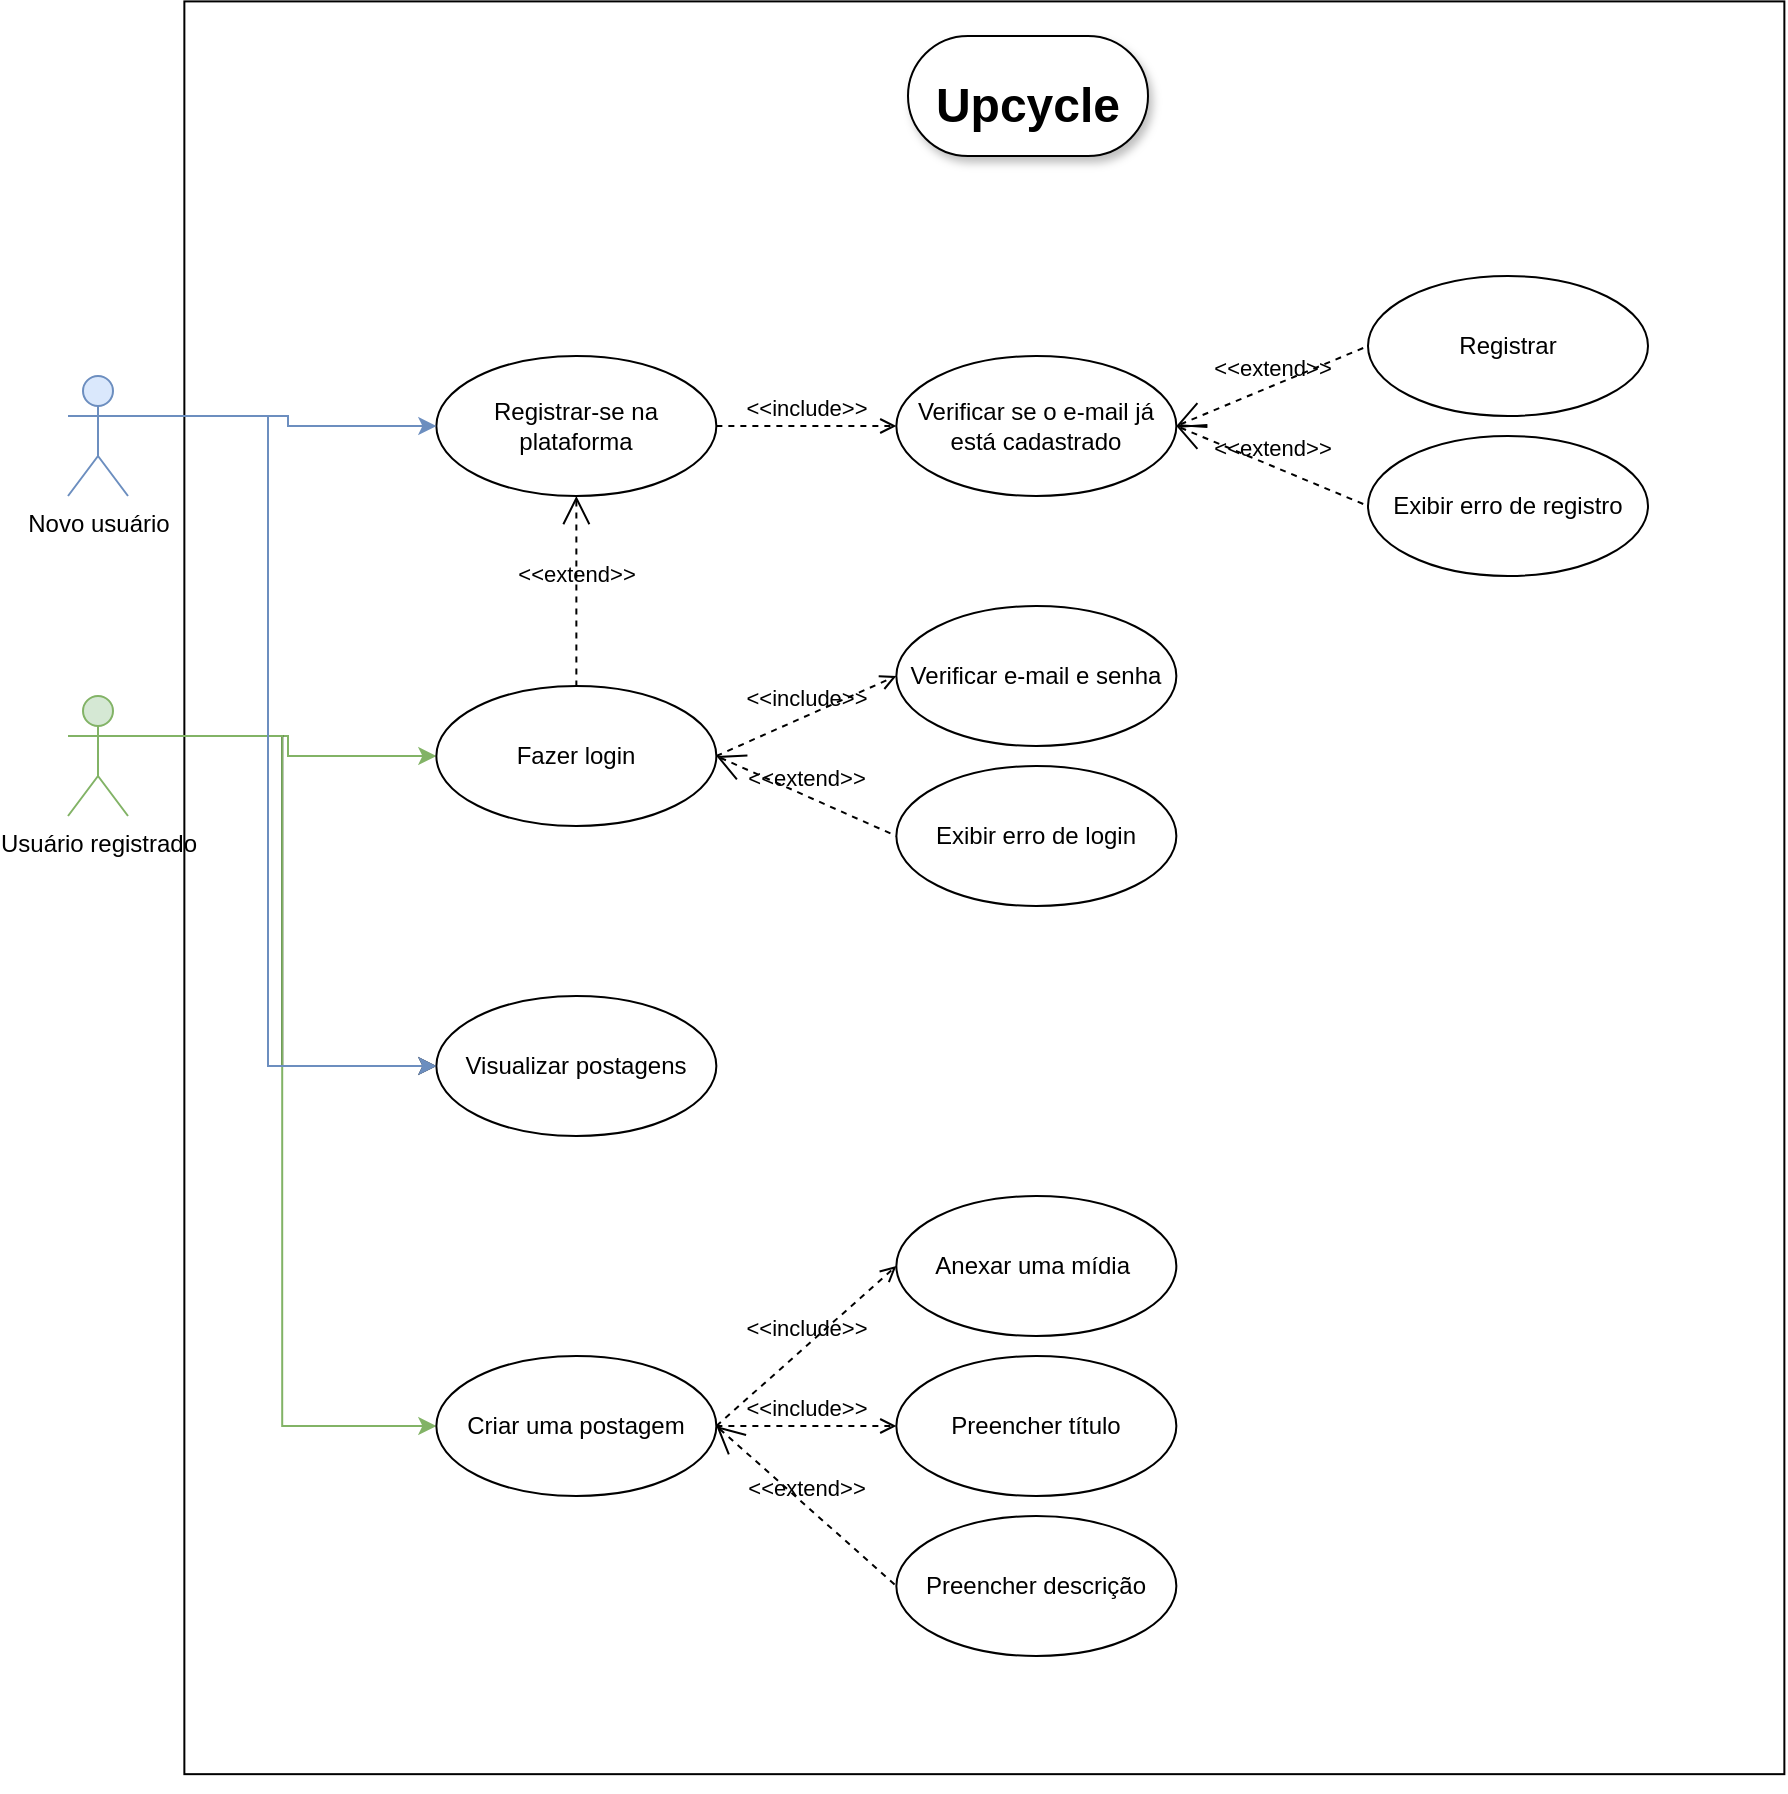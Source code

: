 <mxfile version="21.8.0" type="github">
  <diagram name="Página-1" id="wmQGnAtlhjvPev7mij_-">
    <mxGraphModel dx="2620" dy="6833" grid="1" gridSize="10" guides="1" tooltips="1" connect="1" arrows="1" fold="1" page="1" pageScale="1" pageWidth="827" pageHeight="1169" background="none" math="0" shadow="0">
      <root>
        <mxCell id="0" />
        <mxCell id="1" parent="0" />
        <mxCell id="MYU6yCrXBDL0Uznk9kQ3-2" value="" style="rounded=0;whiteSpace=wrap;html=1;rotation=-90;fillColor=#FFFFFF;" vertex="1" parent="1">
          <mxGeometry x="24.99" y="-4674.11" width="886.38" height="800" as="geometry" />
        </mxCell>
        <mxCell id="MYU6yCrXBDL0Uznk9kQ3-11" style="edgeStyle=orthogonalEdgeStyle;rounded=0;orthogonalLoop=1;jettySize=auto;html=1;exitX=1;exitY=0.333;exitDx=0;exitDy=0;exitPerimeter=0;entryX=0;entryY=0.5;entryDx=0;entryDy=0;fillColor=#d5e8d4;strokeColor=#82b366;" edge="1" parent="1" source="MYU6yCrXBDL0Uznk9kQ3-4" target="MYU6yCrXBDL0Uznk9kQ3-5">
          <mxGeometry relative="1" as="geometry">
            <Array as="points">
              <mxPoint x="120" y="-4350" />
              <mxPoint x="120" y="-4340" />
            </Array>
          </mxGeometry>
        </mxCell>
        <mxCell id="MYU6yCrXBDL0Uznk9kQ3-12" style="edgeStyle=orthogonalEdgeStyle;rounded=0;orthogonalLoop=1;jettySize=auto;html=1;exitX=1;exitY=0.333;exitDx=0;exitDy=0;exitPerimeter=0;entryX=0;entryY=0.5;entryDx=0;entryDy=0;" edge="1" parent="1" source="MYU6yCrXBDL0Uznk9kQ3-4" target="MYU6yCrXBDL0Uznk9kQ3-7">
          <mxGeometry relative="1" as="geometry" />
        </mxCell>
        <mxCell id="MYU6yCrXBDL0Uznk9kQ3-13" style="edgeStyle=orthogonalEdgeStyle;rounded=0;orthogonalLoop=1;jettySize=auto;html=1;exitX=1;exitY=0.333;exitDx=0;exitDy=0;exitPerimeter=0;entryX=0;entryY=0.5;entryDx=0;entryDy=0;fillColor=#d5e8d4;strokeColor=#82b366;" edge="1" parent="1" source="MYU6yCrXBDL0Uznk9kQ3-4" target="MYU6yCrXBDL0Uznk9kQ3-8">
          <mxGeometry relative="1" as="geometry" />
        </mxCell>
        <mxCell id="MYU6yCrXBDL0Uznk9kQ3-4" value="Usuário registrado" style="shape=umlActor;html=1;verticalLabelPosition=bottom;verticalAlign=top;align=center;fillColor=#d5e8d4;strokeColor=#82b366;" vertex="1" parent="1">
          <mxGeometry x="10" y="-4370" width="30" height="60" as="geometry" />
        </mxCell>
        <mxCell id="MYU6yCrXBDL0Uznk9kQ3-5" value="Fazer login" style="ellipse;whiteSpace=wrap;html=1;" vertex="1" parent="1">
          <mxGeometry x="194.18" y="-4375" width="140" height="70" as="geometry" />
        </mxCell>
        <mxCell id="MYU6yCrXBDL0Uznk9kQ3-7" value="Visualizar postagens" style="ellipse;whiteSpace=wrap;html=1;" vertex="1" parent="1">
          <mxGeometry x="194.18" y="-4220" width="140" height="70" as="geometry" />
        </mxCell>
        <mxCell id="MYU6yCrXBDL0Uznk9kQ3-8" value="Criar uma postagem" style="ellipse;whiteSpace=wrap;html=1;" vertex="1" parent="1">
          <mxGeometry x="194.18" y="-4040" width="140" height="70" as="geometry" />
        </mxCell>
        <mxCell id="MYU6yCrXBDL0Uznk9kQ3-9" value="Registrar-se na plataforma" style="ellipse;whiteSpace=wrap;html=1;" vertex="1" parent="1">
          <mxGeometry x="194.18" y="-4540" width="140" height="70" as="geometry" />
        </mxCell>
        <mxCell id="MYU6yCrXBDL0Uznk9kQ3-14" value="Verificar e-mail e senha" style="ellipse;whiteSpace=wrap;html=1;" vertex="1" parent="1">
          <mxGeometry x="424.18" y="-4415" width="140" height="70" as="geometry" />
        </mxCell>
        <mxCell id="MYU6yCrXBDL0Uznk9kQ3-15" value="Exibir erro de login" style="ellipse;whiteSpace=wrap;html=1;" vertex="1" parent="1">
          <mxGeometry x="424.18" y="-4335" width="140" height="70" as="geometry" />
        </mxCell>
        <mxCell id="MYU6yCrXBDL0Uznk9kQ3-17" value="Verificar se o e-mail já está cadastrado" style="ellipse;whiteSpace=wrap;html=1;" vertex="1" parent="1">
          <mxGeometry x="424.18" y="-4540" width="140" height="70" as="geometry" />
        </mxCell>
        <mxCell id="MYU6yCrXBDL0Uznk9kQ3-18" value="&amp;lt;&amp;lt;include&amp;gt;&amp;gt;" style="edgeStyle=none;html=1;endArrow=open;verticalAlign=bottom;dashed=1;labelBackgroundColor=none;rounded=0;entryX=0;entryY=0.5;entryDx=0;entryDy=0;exitX=1;exitY=0.5;exitDx=0;exitDy=0;" edge="1" parent="1" source="MYU6yCrXBDL0Uznk9kQ3-9" target="MYU6yCrXBDL0Uznk9kQ3-17">
          <mxGeometry width="160" relative="1" as="geometry">
            <mxPoint x="324.18" y="-4505.59" as="sourcePoint" />
            <mxPoint x="484.18" y="-4505.59" as="targetPoint" />
          </mxGeometry>
        </mxCell>
        <mxCell id="MYU6yCrXBDL0Uznk9kQ3-21" value="&amp;lt;&amp;lt;include&amp;gt;&amp;gt;" style="edgeStyle=none;html=1;endArrow=open;verticalAlign=bottom;dashed=1;labelBackgroundColor=none;rounded=0;entryX=0;entryY=0.5;entryDx=0;entryDy=0;exitX=1;exitY=0.5;exitDx=0;exitDy=0;" edge="1" parent="1" source="MYU6yCrXBDL0Uznk9kQ3-5" target="MYU6yCrXBDL0Uznk9kQ3-14">
          <mxGeometry width="160" relative="1" as="geometry">
            <mxPoint x="194.18" y="-4240" as="sourcePoint" />
            <mxPoint x="354.18" y="-4240" as="targetPoint" />
          </mxGeometry>
        </mxCell>
        <mxCell id="MYU6yCrXBDL0Uznk9kQ3-22" value="&amp;lt;&amp;lt;extend&amp;gt;&amp;gt;" style="edgeStyle=none;html=1;startArrow=open;endArrow=none;startSize=12;verticalAlign=bottom;dashed=1;labelBackgroundColor=none;rounded=0;entryX=0;entryY=0.5;entryDx=0;entryDy=0;exitX=1;exitY=0.5;exitDx=0;exitDy=0;" edge="1" parent="1" source="MYU6yCrXBDL0Uznk9kQ3-5" target="MYU6yCrXBDL0Uznk9kQ3-15">
          <mxGeometry width="160" relative="1" as="geometry">
            <mxPoint x="254.18" y="-4240" as="sourcePoint" />
            <mxPoint x="414.18" y="-4240" as="targetPoint" />
          </mxGeometry>
        </mxCell>
        <mxCell id="MYU6yCrXBDL0Uznk9kQ3-27" value="Anexar uma mídia&amp;nbsp;" style="ellipse;whiteSpace=wrap;html=1;" vertex="1" parent="1">
          <mxGeometry x="424.18" y="-4120" width="140" height="70" as="geometry" />
        </mxCell>
        <mxCell id="MYU6yCrXBDL0Uznk9kQ3-28" value="Preencher título" style="ellipse;whiteSpace=wrap;html=1;" vertex="1" parent="1">
          <mxGeometry x="424.18" y="-4040" width="140" height="70" as="geometry" />
        </mxCell>
        <mxCell id="MYU6yCrXBDL0Uznk9kQ3-29" value="&amp;lt;&amp;lt;include&amp;gt;&amp;gt;" style="edgeStyle=none;html=1;endArrow=open;verticalAlign=bottom;dashed=1;labelBackgroundColor=none;rounded=0;entryX=0;entryY=0.5;entryDx=0;entryDy=0;exitX=1;exitY=0.5;exitDx=0;exitDy=0;" edge="1" parent="1" source="MYU6yCrXBDL0Uznk9kQ3-8" target="MYU6yCrXBDL0Uznk9kQ3-27">
          <mxGeometry width="160" relative="1" as="geometry">
            <mxPoint x="204.18" y="-3870" as="sourcePoint" />
            <mxPoint x="364.18" y="-3870" as="targetPoint" />
          </mxGeometry>
        </mxCell>
        <mxCell id="MYU6yCrXBDL0Uznk9kQ3-30" value="&amp;lt;&amp;lt;include&amp;gt;&amp;gt;" style="edgeStyle=none;html=1;endArrow=open;verticalAlign=bottom;dashed=1;labelBackgroundColor=none;rounded=0;entryX=0;entryY=0.5;entryDx=0;entryDy=0;exitX=1;exitY=0.5;exitDx=0;exitDy=0;" edge="1" parent="1" source="MYU6yCrXBDL0Uznk9kQ3-8" target="MYU6yCrXBDL0Uznk9kQ3-28">
          <mxGeometry width="160" relative="1" as="geometry">
            <mxPoint x="204.18" y="-3870" as="sourcePoint" />
            <mxPoint x="364.18" y="-3870" as="targetPoint" />
          </mxGeometry>
        </mxCell>
        <mxCell id="MYU6yCrXBDL0Uznk9kQ3-31" style="edgeStyle=orthogonalEdgeStyle;rounded=0;orthogonalLoop=1;jettySize=auto;html=1;exitX=0;exitY=0.5;exitDx=0;exitDy=0;" edge="1" parent="1" source="MYU6yCrXBDL0Uznk9kQ3-2" target="MYU6yCrXBDL0Uznk9kQ3-2">
          <mxGeometry relative="1" as="geometry" />
        </mxCell>
        <mxCell id="MYU6yCrXBDL0Uznk9kQ3-32" value="Preencher descrição" style="ellipse;whiteSpace=wrap;html=1;" vertex="1" parent="1">
          <mxGeometry x="424.18" y="-3960" width="140" height="70" as="geometry" />
        </mxCell>
        <mxCell id="MYU6yCrXBDL0Uznk9kQ3-33" value="&amp;lt;&amp;lt;extend&amp;gt;&amp;gt;" style="edgeStyle=none;html=1;startArrow=open;endArrow=none;startSize=12;verticalAlign=bottom;dashed=1;labelBackgroundColor=none;rounded=0;entryX=0;entryY=0.5;entryDx=0;entryDy=0;exitX=1;exitY=0.5;exitDx=0;exitDy=0;" edge="1" parent="1" source="MYU6yCrXBDL0Uznk9kQ3-8" target="MYU6yCrXBDL0Uznk9kQ3-32">
          <mxGeometry width="160" relative="1" as="geometry">
            <mxPoint x="204.18" y="-3880" as="sourcePoint" />
            <mxPoint x="364.18" y="-3880" as="targetPoint" />
          </mxGeometry>
        </mxCell>
        <mxCell id="MYU6yCrXBDL0Uznk9kQ3-34" value="Exibir erro de registro" style="ellipse;whiteSpace=wrap;html=1;" vertex="1" parent="1">
          <mxGeometry x="660" y="-4500" width="140" height="70" as="geometry" />
        </mxCell>
        <mxCell id="MYU6yCrXBDL0Uznk9kQ3-36" value="&amp;lt;&amp;lt;extend&amp;gt;&amp;gt;" style="edgeStyle=none;html=1;startArrow=open;endArrow=none;startSize=12;verticalAlign=bottom;dashed=1;labelBackgroundColor=none;rounded=0;entryX=0;entryY=0.5;entryDx=0;entryDy=0;exitX=1;exitY=0.5;exitDx=0;exitDy=0;" edge="1" parent="1" source="MYU6yCrXBDL0Uznk9kQ3-17" target="MYU6yCrXBDL0Uznk9kQ3-34">
          <mxGeometry width="160" relative="1" as="geometry">
            <mxPoint x="210" y="-4250" as="sourcePoint" />
            <mxPoint x="370" y="-4250" as="targetPoint" />
          </mxGeometry>
        </mxCell>
        <mxCell id="MYU6yCrXBDL0Uznk9kQ3-37" value="Registrar" style="ellipse;whiteSpace=wrap;html=1;" vertex="1" parent="1">
          <mxGeometry x="660" y="-4580" width="140" height="70" as="geometry" />
        </mxCell>
        <mxCell id="MYU6yCrXBDL0Uznk9kQ3-38" value="&amp;lt;&amp;lt;extend&amp;gt;&amp;gt;" style="edgeStyle=none;html=1;startArrow=open;endArrow=none;startSize=12;verticalAlign=bottom;dashed=1;labelBackgroundColor=none;rounded=0;entryX=0;entryY=0.5;entryDx=0;entryDy=0;exitX=1;exitY=0.5;exitDx=0;exitDy=0;" edge="1" parent="1" source="MYU6yCrXBDL0Uznk9kQ3-17" target="MYU6yCrXBDL0Uznk9kQ3-37">
          <mxGeometry width="160" relative="1" as="geometry">
            <mxPoint x="210" y="-4250" as="sourcePoint" />
            <mxPoint x="370" y="-4250" as="targetPoint" />
          </mxGeometry>
        </mxCell>
        <mxCell id="MYU6yCrXBDL0Uznk9kQ3-44" style="edgeStyle=orthogonalEdgeStyle;rounded=0;orthogonalLoop=1;jettySize=auto;html=1;exitX=1;exitY=0.333;exitDx=0;exitDy=0;exitPerimeter=0;entryX=0;entryY=0.5;entryDx=0;entryDy=0;fillColor=#dae8fc;strokeColor=#6c8ebf;" edge="1" parent="1" source="MYU6yCrXBDL0Uznk9kQ3-40" target="MYU6yCrXBDL0Uznk9kQ3-7">
          <mxGeometry relative="1" as="geometry">
            <Array as="points">
              <mxPoint x="110" y="-4510" />
              <mxPoint x="110" y="-4185" />
            </Array>
          </mxGeometry>
        </mxCell>
        <mxCell id="MYU6yCrXBDL0Uznk9kQ3-46" style="edgeStyle=orthogonalEdgeStyle;rounded=0;orthogonalLoop=1;jettySize=auto;html=1;exitX=1;exitY=0.333;exitDx=0;exitDy=0;exitPerimeter=0;entryX=0;entryY=0.5;entryDx=0;entryDy=0;fillColor=#dae8fc;strokeColor=#6c8ebf;" edge="1" parent="1" source="MYU6yCrXBDL0Uznk9kQ3-40" target="MYU6yCrXBDL0Uznk9kQ3-9">
          <mxGeometry relative="1" as="geometry">
            <Array as="points">
              <mxPoint x="120" y="-4510" />
              <mxPoint x="120" y="-4505" />
            </Array>
          </mxGeometry>
        </mxCell>
        <mxCell id="MYU6yCrXBDL0Uznk9kQ3-40" value="Novo usuário" style="shape=umlActor;html=1;verticalLabelPosition=bottom;verticalAlign=top;align=center;fillColor=#dae8fc;strokeColor=#6c8ebf;" vertex="1" parent="1">
          <mxGeometry x="10" y="-4530" width="30" height="60" as="geometry" />
        </mxCell>
        <mxCell id="MYU6yCrXBDL0Uznk9kQ3-47" value="&amp;lt;&amp;lt;extend&amp;gt;&amp;gt;" style="edgeStyle=none;html=1;startArrow=open;endArrow=none;startSize=12;verticalAlign=bottom;dashed=1;labelBackgroundColor=none;rounded=0;exitX=0.5;exitY=1;exitDx=0;exitDy=0;entryX=0.5;entryY=0;entryDx=0;entryDy=0;" edge="1" parent="1" source="MYU6yCrXBDL0Uznk9kQ3-9" target="MYU6yCrXBDL0Uznk9kQ3-5">
          <mxGeometry width="160" relative="1" as="geometry">
            <mxPoint x="230" y="-4430" as="sourcePoint" />
            <mxPoint x="390" y="-4430" as="targetPoint" />
          </mxGeometry>
        </mxCell>
        <mxCell id="MYU6yCrXBDL0Uznk9kQ3-54" value="" style="group;fillColor=none;fontColor=none;noLabel=1;" vertex="1" connectable="0" parent="1">
          <mxGeometry x="430" y="-4700" width="120.0" height="60" as="geometry" />
        </mxCell>
        <mxCell id="MYU6yCrXBDL0Uznk9kQ3-50" value="" style="group;fillColor=default;strokeColor=#000000;shadow=1;glass=0;rounded=1;arcSize=50;container=0;" vertex="1" connectable="0" parent="MYU6yCrXBDL0Uznk9kQ3-54">
          <mxGeometry width="120.0" height="60" as="geometry" />
        </mxCell>
        <mxCell id="MYU6yCrXBDL0Uznk9kQ3-3" value="&lt;h2&gt;&lt;font style=&quot;font-size: 24px;&quot;&gt;Upcycle&lt;/font&gt;&lt;/h2&gt;" style="text;html=1;strokeColor=none;fillColor=none;align=center;verticalAlign=middle;whiteSpace=wrap;rounded=0;shadow=1;container=0;labelBackgroundColor=none;fontColor=default;labelBorderColor=none;" vertex="1" parent="MYU6yCrXBDL0Uznk9kQ3-54">
          <mxGeometry x="10" y="10" width="100" height="50" as="geometry" />
        </mxCell>
      </root>
    </mxGraphModel>
  </diagram>
</mxfile>
